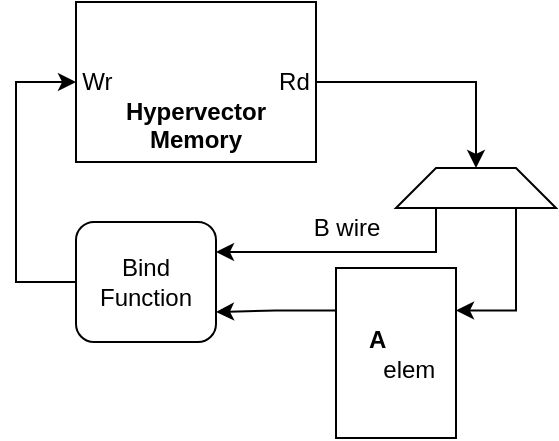<mxfile version="14.5.1" type="device"><diagram id="5A3foilHxnzcEwqRGsPn" name="Page-1"><mxGraphModel dx="813" dy="470" grid="1" gridSize="10" guides="1" tooltips="1" connect="1" arrows="1" fold="1" page="1" pageScale="1" pageWidth="850" pageHeight="1100" math="0" shadow="0"><root><mxCell id="0"/><mxCell id="1" parent="0"/><mxCell id="HuDzA03zV6hxK3HbArgA-12" style="edgeStyle=orthogonalEdgeStyle;rounded=0;orthogonalLoop=1;jettySize=auto;html=1;exitX=1;exitY=0.5;exitDx=0;exitDy=0;entryX=0.5;entryY=0;entryDx=0;entryDy=0;startArrow=none;startFill=0;endArrow=classic;endFill=1;" edge="1" parent="1" source="HuDzA03zV6hxK3HbArgA-1" target="HuDzA03zV6hxK3HbArgA-5"><mxGeometry relative="1" as="geometry"><mxPoint x="650" y="493" as="targetPoint"/></mxGeometry></mxCell><mxCell id="HuDzA03zV6hxK3HbArgA-1" value="&lt;br&gt;&lt;br&gt;Wr&amp;nbsp; &amp;nbsp; &amp;nbsp; &amp;nbsp; &amp;nbsp; &amp;nbsp; &amp;nbsp; &amp;nbsp; &amp;nbsp; &amp;nbsp; &amp;nbsp; &amp;nbsp; &amp;nbsp;Rd&lt;br&gt;&lt;b&gt;Hypervector&lt;/b&gt;&lt;br&gt;&lt;b&gt;Memory&lt;/b&gt;" style="rounded=0;whiteSpace=wrap;html=1;" vertex="1" parent="1"><mxGeometry x="430" y="350" width="120" height="80" as="geometry"/></mxCell><mxCell id="HuDzA03zV6hxK3HbArgA-23" style="edgeStyle=orthogonalEdgeStyle;rounded=0;orthogonalLoop=1;jettySize=auto;html=1;exitX=0;exitY=0.5;exitDx=0;exitDy=0;entryX=0;entryY=0.5;entryDx=0;entryDy=0;startArrow=none;startFill=0;endArrow=classic;endFill=1;" edge="1" parent="1" source="HuDzA03zV6hxK3HbArgA-3" target="HuDzA03zV6hxK3HbArgA-1"><mxGeometry relative="1" as="geometry"><Array as="points"><mxPoint x="400" y="490"/><mxPoint x="400" y="390"/></Array></mxGeometry></mxCell><mxCell id="HuDzA03zV6hxK3HbArgA-3" value="Bind&lt;br&gt;Function" style="rounded=1;whiteSpace=wrap;html=1;" vertex="1" parent="1"><mxGeometry x="430" y="460" width="70" height="60" as="geometry"/></mxCell><mxCell id="HuDzA03zV6hxK3HbArgA-20" style="edgeStyle=orthogonalEdgeStyle;rounded=0;orthogonalLoop=1;jettySize=auto;html=1;exitX=0.75;exitY=1;exitDx=0;exitDy=0;entryX=1;entryY=0.25;entryDx=0;entryDy=0;startArrow=none;startFill=0;endArrow=classic;endFill=1;" edge="1" parent="1" source="HuDzA03zV6hxK3HbArgA-5" target="HuDzA03zV6hxK3HbArgA-16"><mxGeometry relative="1" as="geometry"/></mxCell><mxCell id="HuDzA03zV6hxK3HbArgA-22" style="edgeStyle=orthogonalEdgeStyle;rounded=0;orthogonalLoop=1;jettySize=auto;html=1;exitX=0.25;exitY=1;exitDx=0;exitDy=0;entryX=1;entryY=0.25;entryDx=0;entryDy=0;startArrow=none;startFill=0;endArrow=classic;endFill=1;" edge="1" parent="1" source="HuDzA03zV6hxK3HbArgA-5" target="HuDzA03zV6hxK3HbArgA-3"><mxGeometry relative="1" as="geometry"/></mxCell><mxCell id="HuDzA03zV6hxK3HbArgA-5" value="" style="shape=trapezoid;perimeter=trapezoidPerimeter;whiteSpace=wrap;html=1;fixedSize=1;rotation=0;size=20;" vertex="1" parent="1"><mxGeometry x="590" y="433" width="80" height="20" as="geometry"/></mxCell><mxCell id="HuDzA03zV6hxK3HbArgA-21" style="edgeStyle=orthogonalEdgeStyle;rounded=0;orthogonalLoop=1;jettySize=auto;html=1;exitX=0;exitY=0.25;exitDx=0;exitDy=0;entryX=1;entryY=0.75;entryDx=0;entryDy=0;startArrow=none;startFill=0;endArrow=classic;endFill=1;" edge="1" parent="1" source="HuDzA03zV6hxK3HbArgA-16" target="HuDzA03zV6hxK3HbArgA-3"><mxGeometry relative="1" as="geometry"/></mxCell><mxCell id="HuDzA03zV6hxK3HbArgA-16" value="&lt;div style=&quot;text-align: left&quot;&gt;&lt;b&gt;&amp;nbsp; A&lt;/b&gt;&lt;/div&gt;&amp;nbsp; &amp;nbsp; elem" style="rounded=0;whiteSpace=wrap;html=1;" vertex="1" parent="1"><mxGeometry x="560" y="483" width="60" height="85" as="geometry"/></mxCell><mxCell id="HuDzA03zV6hxK3HbArgA-24" value="B wire" style="text;html=1;align=center;verticalAlign=middle;resizable=0;points=[];autosize=1;" vertex="1" parent="1"><mxGeometry x="540" y="453" width="50" height="20" as="geometry"/></mxCell></root></mxGraphModel></diagram></mxfile>